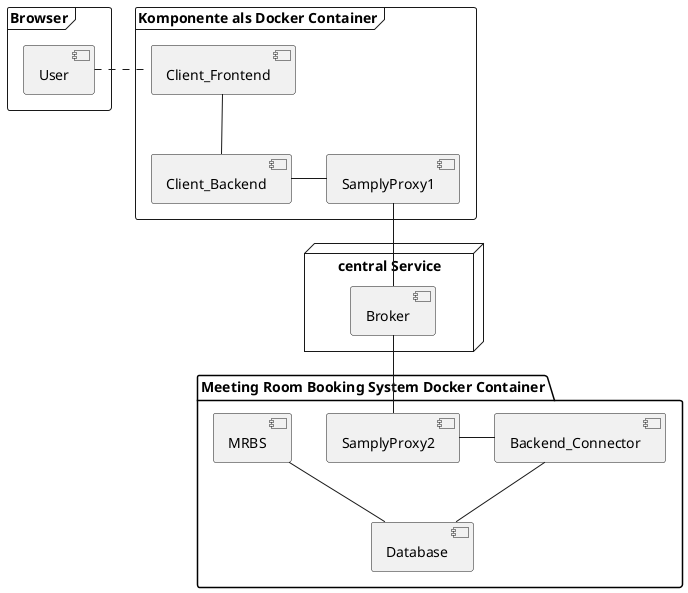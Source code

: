 @startuml

frame "Browser" {
    [User]
}

frame "Komponente als Docker Container"{
    [Client_Frontend]
    [Client_Backend]
    [SamplyProxy1]
}

node "central Service" {
    [Broker]
}


package "Meeting Room Booking System Docker Container" {
    [SamplyProxy2]
    [Backend_Connector]
    [MRBS]
    [Database]
}

'' Verbindungen
[User] . [Client_Frontend]
[Client_Frontend] -- [Client_Backend]
[Client_Backend] - [SamplyProxy1]
[SamplyProxy1] -- [Broker]
[Broker] -- [SamplyProxy2]
[SamplyProxy2] - [Backend_Connector]
[Backend_Connector] -- [Database]
[MRBS] -- [Database]
@enduml